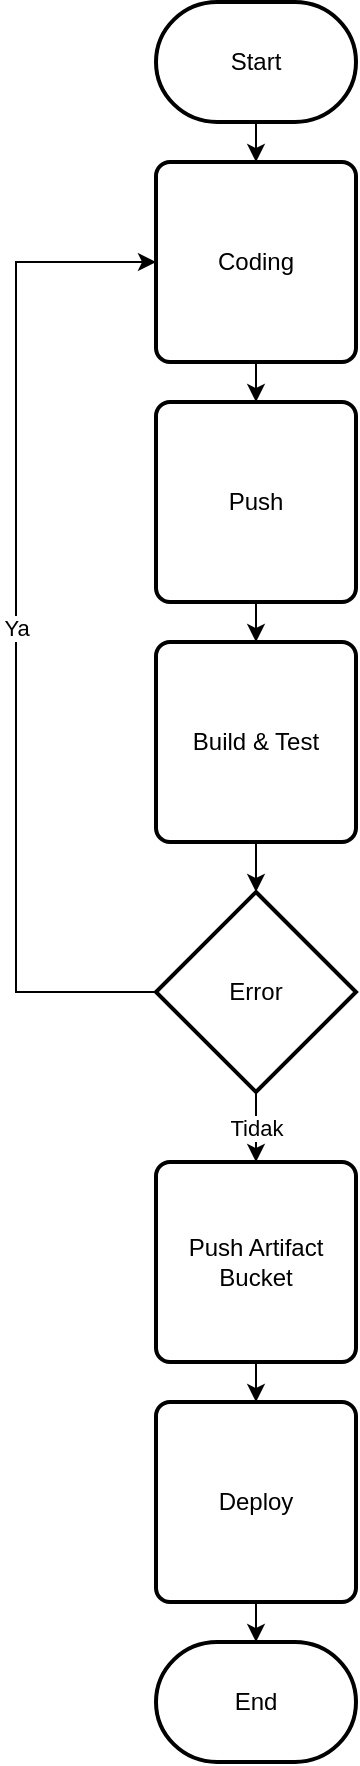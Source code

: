 <mxfile version="20.0.4" type="github">
  <diagram id="H8SOyEwutK1YIxnnxeyX" name="Page-1">
    <mxGraphModel dx="806" dy="431" grid="1" gridSize="10" guides="1" tooltips="1" connect="1" arrows="1" fold="1" page="1" pageScale="1" pageWidth="827" pageHeight="1169" math="0" shadow="0">
      <root>
        <mxCell id="0" />
        <mxCell id="1" parent="0" />
        <mxCell id="DfF9yQGB5fFhoyJbz4WP-9" value="Start" style="strokeWidth=2;html=1;shape=mxgraph.flowchart.terminator;whiteSpace=wrap;" vertex="1" parent="1">
          <mxGeometry x="350" y="40" width="100" height="60" as="geometry" />
        </mxCell>
        <mxCell id="DfF9yQGB5fFhoyJbz4WP-10" value="Coding" style="rounded=1;whiteSpace=wrap;html=1;absoluteArcSize=1;arcSize=14;strokeWidth=2;" vertex="1" parent="1">
          <mxGeometry x="350" y="120" width="100" height="100" as="geometry" />
        </mxCell>
        <mxCell id="DfF9yQGB5fFhoyJbz4WP-11" value="Push" style="rounded=1;whiteSpace=wrap;html=1;absoluteArcSize=1;arcSize=14;strokeWidth=2;" vertex="1" parent="1">
          <mxGeometry x="350" y="240" width="100" height="100" as="geometry" />
        </mxCell>
        <mxCell id="DfF9yQGB5fFhoyJbz4WP-12" value="Build &amp;amp; Test" style="rounded=1;whiteSpace=wrap;html=1;absoluteArcSize=1;arcSize=14;strokeWidth=2;" vertex="1" parent="1">
          <mxGeometry x="350" y="360" width="100" height="100" as="geometry" />
        </mxCell>
        <mxCell id="DfF9yQGB5fFhoyJbz4WP-13" value="Error" style="strokeWidth=2;html=1;shape=mxgraph.flowchart.decision;whiteSpace=wrap;" vertex="1" parent="1">
          <mxGeometry x="350" y="485" width="100" height="100" as="geometry" />
        </mxCell>
        <mxCell id="DfF9yQGB5fFhoyJbz4WP-14" value="Push Artifact Bucket" style="rounded=1;whiteSpace=wrap;html=1;absoluteArcSize=1;arcSize=14;strokeWidth=2;" vertex="1" parent="1">
          <mxGeometry x="350" y="620" width="100" height="100" as="geometry" />
        </mxCell>
        <mxCell id="DfF9yQGB5fFhoyJbz4WP-15" value="Deploy" style="rounded=1;whiteSpace=wrap;html=1;absoluteArcSize=1;arcSize=14;strokeWidth=2;" vertex="1" parent="1">
          <mxGeometry x="350" y="740" width="100" height="100" as="geometry" />
        </mxCell>
        <mxCell id="DfF9yQGB5fFhoyJbz4WP-16" value="End" style="strokeWidth=2;html=1;shape=mxgraph.flowchart.terminator;whiteSpace=wrap;" vertex="1" parent="1">
          <mxGeometry x="350" y="860" width="100" height="60" as="geometry" />
        </mxCell>
        <mxCell id="DfF9yQGB5fFhoyJbz4WP-17" value="" style="endArrow=classic;html=1;rounded=0;exitX=0.5;exitY=1;exitDx=0;exitDy=0;exitPerimeter=0;" edge="1" parent="1" source="DfF9yQGB5fFhoyJbz4WP-9" target="DfF9yQGB5fFhoyJbz4WP-10">
          <mxGeometry width="50" height="50" relative="1" as="geometry">
            <mxPoint x="530" y="420" as="sourcePoint" />
            <mxPoint x="580" y="370" as="targetPoint" />
          </mxGeometry>
        </mxCell>
        <mxCell id="DfF9yQGB5fFhoyJbz4WP-18" value="" style="endArrow=classic;html=1;rounded=0;exitX=0.5;exitY=1;exitDx=0;exitDy=0;" edge="1" parent="1" source="DfF9yQGB5fFhoyJbz4WP-10" target="DfF9yQGB5fFhoyJbz4WP-11">
          <mxGeometry width="50" height="50" relative="1" as="geometry">
            <mxPoint x="530" y="420" as="sourcePoint" />
            <mxPoint x="580" y="370" as="targetPoint" />
          </mxGeometry>
        </mxCell>
        <mxCell id="DfF9yQGB5fFhoyJbz4WP-19" value="" style="endArrow=classic;html=1;rounded=0;exitX=0.5;exitY=1;exitDx=0;exitDy=0;" edge="1" parent="1" source="DfF9yQGB5fFhoyJbz4WP-11" target="DfF9yQGB5fFhoyJbz4WP-12">
          <mxGeometry width="50" height="50" relative="1" as="geometry">
            <mxPoint x="530" y="420" as="sourcePoint" />
            <mxPoint x="580" y="370" as="targetPoint" />
          </mxGeometry>
        </mxCell>
        <mxCell id="DfF9yQGB5fFhoyJbz4WP-20" value="" style="endArrow=classic;html=1;rounded=0;exitX=0.5;exitY=1;exitDx=0;exitDy=0;" edge="1" parent="1" source="DfF9yQGB5fFhoyJbz4WP-12" target="DfF9yQGB5fFhoyJbz4WP-13">
          <mxGeometry width="50" height="50" relative="1" as="geometry">
            <mxPoint x="530" y="680" as="sourcePoint" />
            <mxPoint x="580" y="630" as="targetPoint" />
          </mxGeometry>
        </mxCell>
        <mxCell id="DfF9yQGB5fFhoyJbz4WP-22" value="" style="endArrow=classic;html=1;rounded=0;exitX=0;exitY=0.5;exitDx=0;exitDy=0;entryX=0;entryY=0.5;entryDx=0;entryDy=0;exitPerimeter=0;" edge="1" parent="1" source="DfF9yQGB5fFhoyJbz4WP-13" target="DfF9yQGB5fFhoyJbz4WP-10">
          <mxGeometry relative="1" as="geometry">
            <mxPoint x="500" y="390" as="sourcePoint" />
            <mxPoint x="600" y="390" as="targetPoint" />
            <Array as="points">
              <mxPoint x="280" y="535" />
              <mxPoint x="280" y="170" />
            </Array>
          </mxGeometry>
        </mxCell>
        <mxCell id="DfF9yQGB5fFhoyJbz4WP-23" value="Ya" style="edgeLabel;resizable=0;html=1;align=center;verticalAlign=middle;" connectable="0" vertex="1" parent="DfF9yQGB5fFhoyJbz4WP-22">
          <mxGeometry relative="1" as="geometry" />
        </mxCell>
        <mxCell id="DfF9yQGB5fFhoyJbz4WP-26" value="" style="endArrow=classic;html=1;rounded=0;entryX=0.5;entryY=0;entryDx=0;entryDy=0;exitX=0.5;exitY=1;exitDx=0;exitDy=0;exitPerimeter=0;" edge="1" parent="1" source="DfF9yQGB5fFhoyJbz4WP-13" target="DfF9yQGB5fFhoyJbz4WP-14">
          <mxGeometry relative="1" as="geometry">
            <mxPoint x="400" y="700" as="sourcePoint" />
            <mxPoint x="410" y="750" as="targetPoint" />
          </mxGeometry>
        </mxCell>
        <mxCell id="DfF9yQGB5fFhoyJbz4WP-27" value="Tidak" style="edgeLabel;resizable=0;html=1;align=center;verticalAlign=middle;" connectable="0" vertex="1" parent="DfF9yQGB5fFhoyJbz4WP-26">
          <mxGeometry relative="1" as="geometry" />
        </mxCell>
        <mxCell id="DfF9yQGB5fFhoyJbz4WP-28" value="" style="endArrow=classic;html=1;rounded=0;exitX=0.5;exitY=1;exitDx=0;exitDy=0;" edge="1" parent="1" source="DfF9yQGB5fFhoyJbz4WP-14" target="DfF9yQGB5fFhoyJbz4WP-15">
          <mxGeometry width="50" height="50" relative="1" as="geometry">
            <mxPoint x="280" y="1170" as="sourcePoint" />
            <mxPoint x="330" y="1120" as="targetPoint" />
          </mxGeometry>
        </mxCell>
        <mxCell id="DfF9yQGB5fFhoyJbz4WP-29" value="" style="endArrow=classic;html=1;rounded=0;exitX=0.5;exitY=1;exitDx=0;exitDy=0;" edge="1" parent="1" source="DfF9yQGB5fFhoyJbz4WP-15" target="DfF9yQGB5fFhoyJbz4WP-16">
          <mxGeometry width="50" height="50" relative="1" as="geometry">
            <mxPoint x="280" y="1170" as="sourcePoint" />
            <mxPoint x="330" y="1120" as="targetPoint" />
          </mxGeometry>
        </mxCell>
      </root>
    </mxGraphModel>
  </diagram>
</mxfile>
